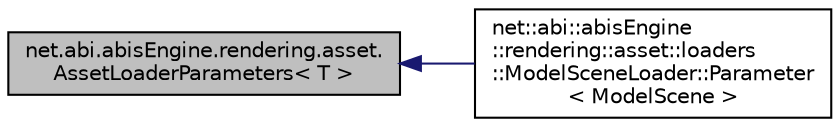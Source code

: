digraph "net.abi.abisEngine.rendering.asset.AssetLoaderParameters&lt; T &gt;"
{
 // LATEX_PDF_SIZE
  edge [fontname="Helvetica",fontsize="10",labelfontname="Helvetica",labelfontsize="10"];
  node [fontname="Helvetica",fontsize="10",shape=record];
  rankdir="LR";
  Node1 [label="net.abi.abisEngine.rendering.asset.\lAssetLoaderParameters\< T \>",height=0.2,width=0.4,color="black", fillcolor="grey75", style="filled", fontcolor="black",tooltip=" "];
  Node1 -> Node2 [dir="back",color="midnightblue",fontsize="10",style="solid",fontname="Helvetica"];
  Node2 [label="net::abi::abisEngine\l::rendering::asset::loaders\l::ModelSceneLoader::Parameter\l\< ModelScene \>",height=0.2,width=0.4,color="black", fillcolor="white", style="filled",URL="$d6/d30/classnet_1_1abi_1_1abis_engine_1_1rendering_1_1asset_1_1loaders_1_1_model_scene_loader_1_1_parameter.html",tooltip=" "];
}
